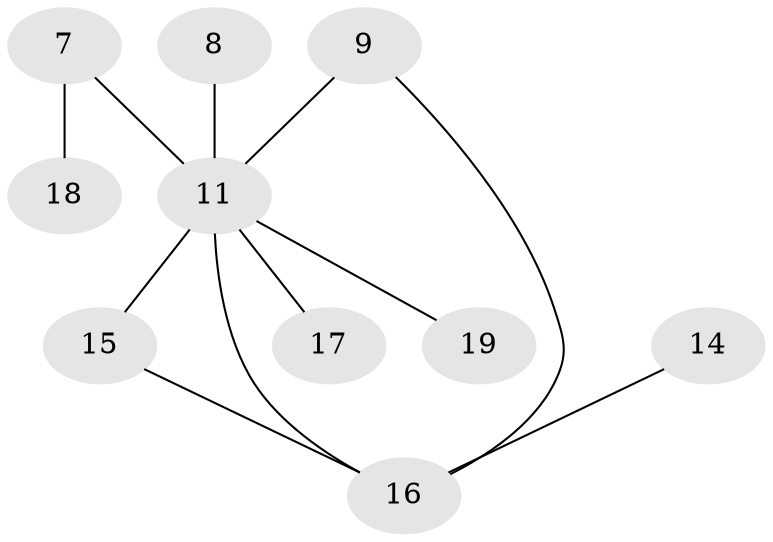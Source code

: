 // original degree distribution, {1: 0.3076923076923077, 2: 0.19230769230769232, 0: 0.21153846153846154, 3: 0.17307692307692307, 5: 0.057692307692307696, 4: 0.057692307692307696}
// Generated by graph-tools (version 1.1) at 2025/35/03/04/25 23:35:56]
// undirected, 10 vertices, 11 edges
graph export_dot {
  node [color=gray90,style=filled];
  7;
  8;
  9;
  11;
  14;
  15;
  16;
  17;
  18;
  19;
  7 -- 11 [weight=2.0];
  7 -- 18 [weight=1.0];
  8 -- 11 [weight=1.0];
  9 -- 11 [weight=2.0];
  9 -- 16 [weight=1.0];
  11 -- 15 [weight=3.0];
  11 -- 16 [weight=1.0];
  11 -- 17 [weight=1.0];
  11 -- 19 [weight=1.0];
  14 -- 16 [weight=1.0];
  15 -- 16 [weight=1.0];
}
